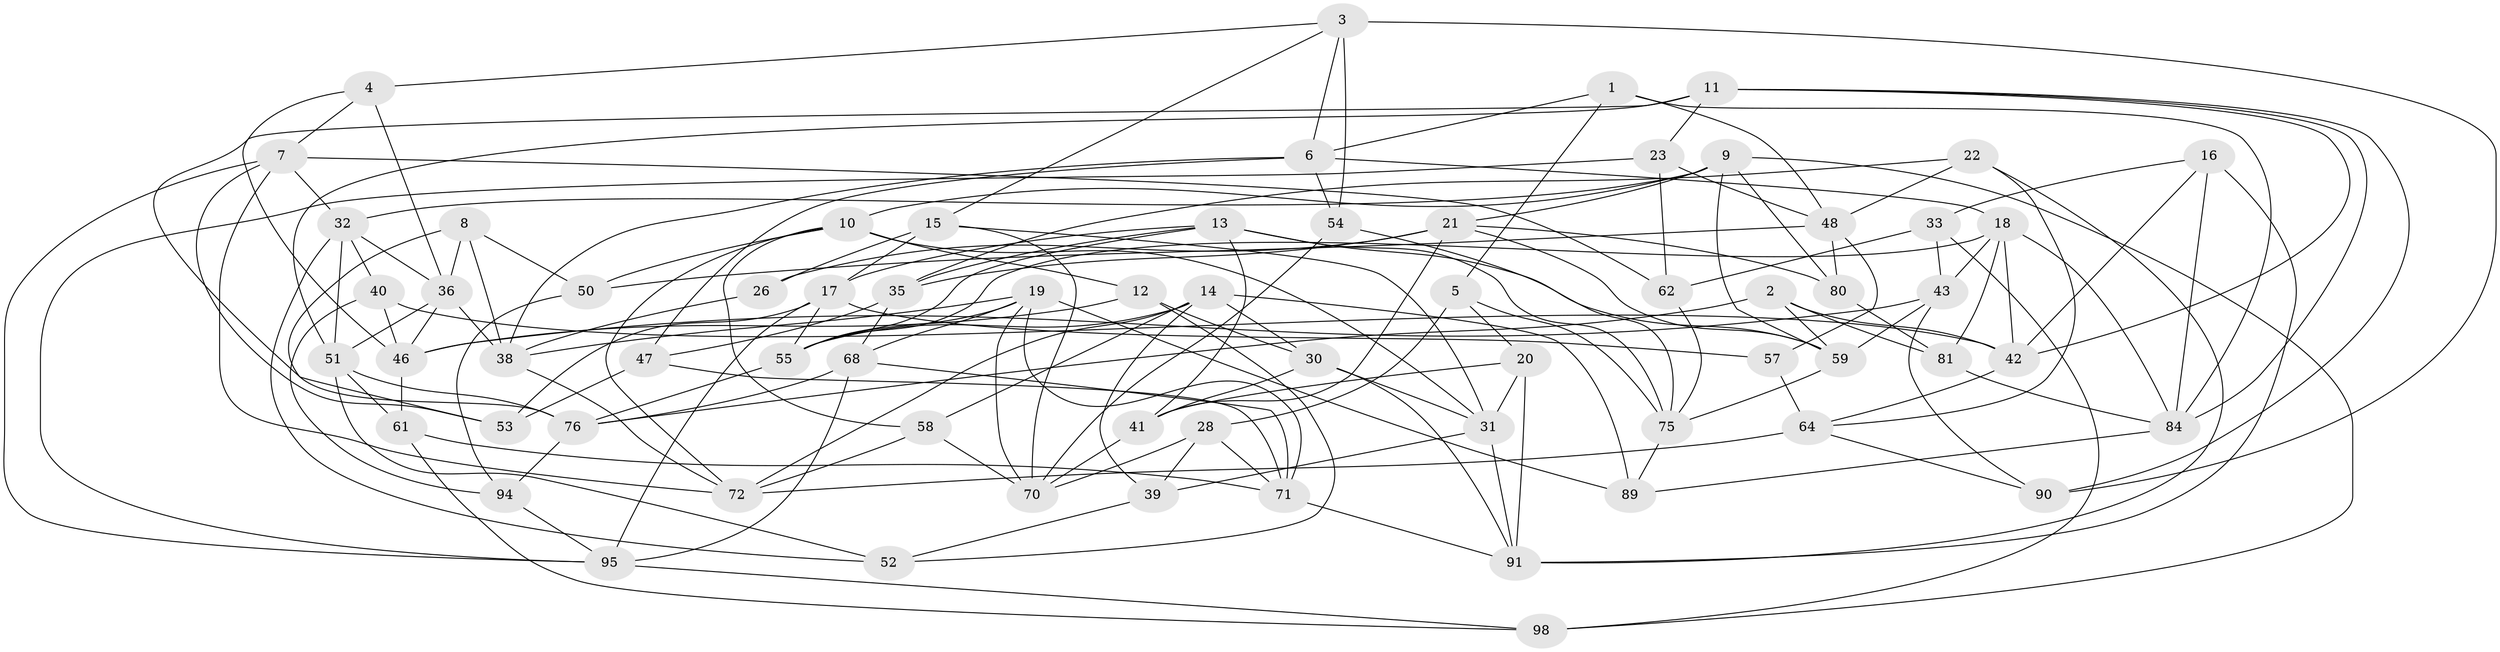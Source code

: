 // Generated by graph-tools (version 1.1) at 2025/52/02/27/25 19:52:33]
// undirected, 67 vertices, 166 edges
graph export_dot {
graph [start="1"]
  node [color=gray90,style=filled];
  1;
  2;
  3 [super="+79"];
  4;
  5 [super="+29"];
  6 [super="+24"];
  7 [super="+86"];
  8;
  9 [super="+102"];
  10 [super="+56"];
  11 [super="+45"];
  12;
  13 [super="+37"];
  14 [super="+25"];
  15 [super="+69"];
  16;
  17 [super="+44"];
  18 [super="+27"];
  19 [super="+107"];
  20;
  21 [super="+34"];
  22;
  23;
  26;
  28 [super="+87"];
  30 [super="+49"];
  31 [super="+85"];
  32 [super="+60"];
  33;
  35 [super="+78"];
  36 [super="+101"];
  38 [super="+65"];
  39;
  40;
  41 [super="+66"];
  42 [super="+63"];
  43 [super="+104"];
  46 [super="+83"];
  47;
  48 [super="+67"];
  50;
  51 [super="+93"];
  52;
  53;
  54;
  55 [super="+74"];
  57;
  58;
  59 [super="+73"];
  61;
  62;
  64 [super="+106"];
  68 [super="+99"];
  70 [super="+82"];
  71 [super="+97"];
  72 [super="+92"];
  75 [super="+77"];
  76 [super="+105"];
  80;
  81;
  84 [super="+88"];
  89;
  90 [super="+100"];
  91 [super="+96"];
  94;
  95 [super="+103"];
  98;
  1 -- 84;
  1 -- 6;
  1 -- 5;
  1 -- 48;
  2 -- 76;
  2 -- 81;
  2 -- 59;
  2 -- 42;
  3 -- 54;
  3 -- 4;
  3 -- 6;
  3 -- 90 [weight=2];
  3 -- 15;
  4 -- 46;
  4 -- 7;
  4 -- 36;
  5 -- 20;
  5 -- 75;
  5 -- 28 [weight=3];
  6 -- 54;
  6 -- 38;
  6 -- 47;
  6 -- 18;
  7 -- 53;
  7 -- 32;
  7 -- 72;
  7 -- 62;
  7 -- 95;
  8 -- 53;
  8 -- 50;
  8 -- 36;
  8 -- 38;
  9 -- 98;
  9 -- 80;
  9 -- 59;
  9 -- 32;
  9 -- 10;
  9 -- 21;
  10 -- 58;
  10 -- 50;
  10 -- 72;
  10 -- 12;
  10 -- 31;
  11 -- 84;
  11 -- 42;
  11 -- 51;
  11 -- 90;
  11 -- 76;
  11 -- 23;
  12 -- 52;
  12 -- 46;
  12 -- 30;
  13 -- 35;
  13 -- 17;
  13 -- 41;
  13 -- 75;
  13 -- 55;
  13 -- 59;
  14 -- 89;
  14 -- 72;
  14 -- 58;
  14 -- 39;
  14 -- 30;
  14 -- 55;
  15 -- 26 [weight=2];
  15 -- 17;
  15 -- 31;
  15 -- 70;
  16 -- 42;
  16 -- 33;
  16 -- 91;
  16 -- 84;
  17 -- 95;
  17 -- 55;
  17 -- 57;
  17 -- 53;
  18 -- 84;
  18 -- 43;
  18 -- 81;
  18 -- 42;
  18 -- 55;
  19 -- 89;
  19 -- 70;
  19 -- 38;
  19 -- 71;
  19 -- 68;
  19 -- 55;
  20 -- 41;
  20 -- 91;
  20 -- 31;
  21 -- 26;
  21 -- 35;
  21 -- 80;
  21 -- 41;
  21 -- 59;
  22 -- 48;
  22 -- 35;
  22 -- 64;
  22 -- 91;
  23 -- 62;
  23 -- 48;
  23 -- 95;
  26 -- 38;
  28 -- 70;
  28 -- 71;
  28 -- 39;
  30 -- 91;
  30 -- 31;
  30 -- 41 [weight=2];
  31 -- 91;
  31 -- 39;
  32 -- 40;
  32 -- 51;
  32 -- 52;
  32 -- 36;
  33 -- 62;
  33 -- 43;
  33 -- 98;
  35 -- 68 [weight=2];
  35 -- 47;
  36 -- 38;
  36 -- 46;
  36 -- 51;
  38 -- 72;
  39 -- 52;
  40 -- 94;
  40 -- 46;
  40 -- 42;
  41 -- 70;
  42 -- 64;
  43 -- 90 [weight=2];
  43 -- 46;
  43 -- 59;
  46 -- 61;
  47 -- 53;
  47 -- 71;
  48 -- 50;
  48 -- 80;
  48 -- 57;
  50 -- 94;
  51 -- 61;
  51 -- 76;
  51 -- 52;
  54 -- 70;
  54 -- 75;
  55 -- 76;
  57 -- 64 [weight=2];
  58 -- 72;
  58 -- 70;
  59 -- 75;
  61 -- 98;
  61 -- 71;
  62 -- 75;
  64 -- 90;
  64 -- 72;
  68 -- 76;
  68 -- 95;
  68 -- 71;
  71 -- 91;
  75 -- 89;
  76 -- 94;
  80 -- 81;
  81 -- 84;
  84 -- 89;
  94 -- 95;
  95 -- 98;
}
